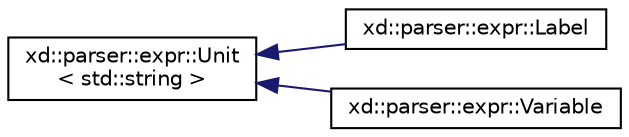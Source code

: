 digraph "Graphical Class Hierarchy"
{
  edge [fontname="Helvetica",fontsize="10",labelfontname="Helvetica",labelfontsize="10"];
  node [fontname="Helvetica",fontsize="10",shape=record];
  rankdir="LR";
  Node0 [label="xd::parser::expr::Unit\l\< std::string \>",height=0.2,width=0.4,color="black", fillcolor="white", style="filled",URL="$structxd_1_1parser_1_1expr_1_1_unit.html"];
  Node0 -> Node1 [dir="back",color="midnightblue",fontsize="10",style="solid",fontname="Helvetica"];
  Node1 [label="xd::parser::expr::Label",height=0.2,width=0.4,color="black", fillcolor="white", style="filled",URL="$structxd_1_1parser_1_1expr_1_1_label.html"];
  Node0 -> Node2 [dir="back",color="midnightblue",fontsize="10",style="solid",fontname="Helvetica"];
  Node2 [label="xd::parser::expr::Variable",height=0.2,width=0.4,color="black", fillcolor="white", style="filled",URL="$structxd_1_1parser_1_1expr_1_1_variable.html"];
}
